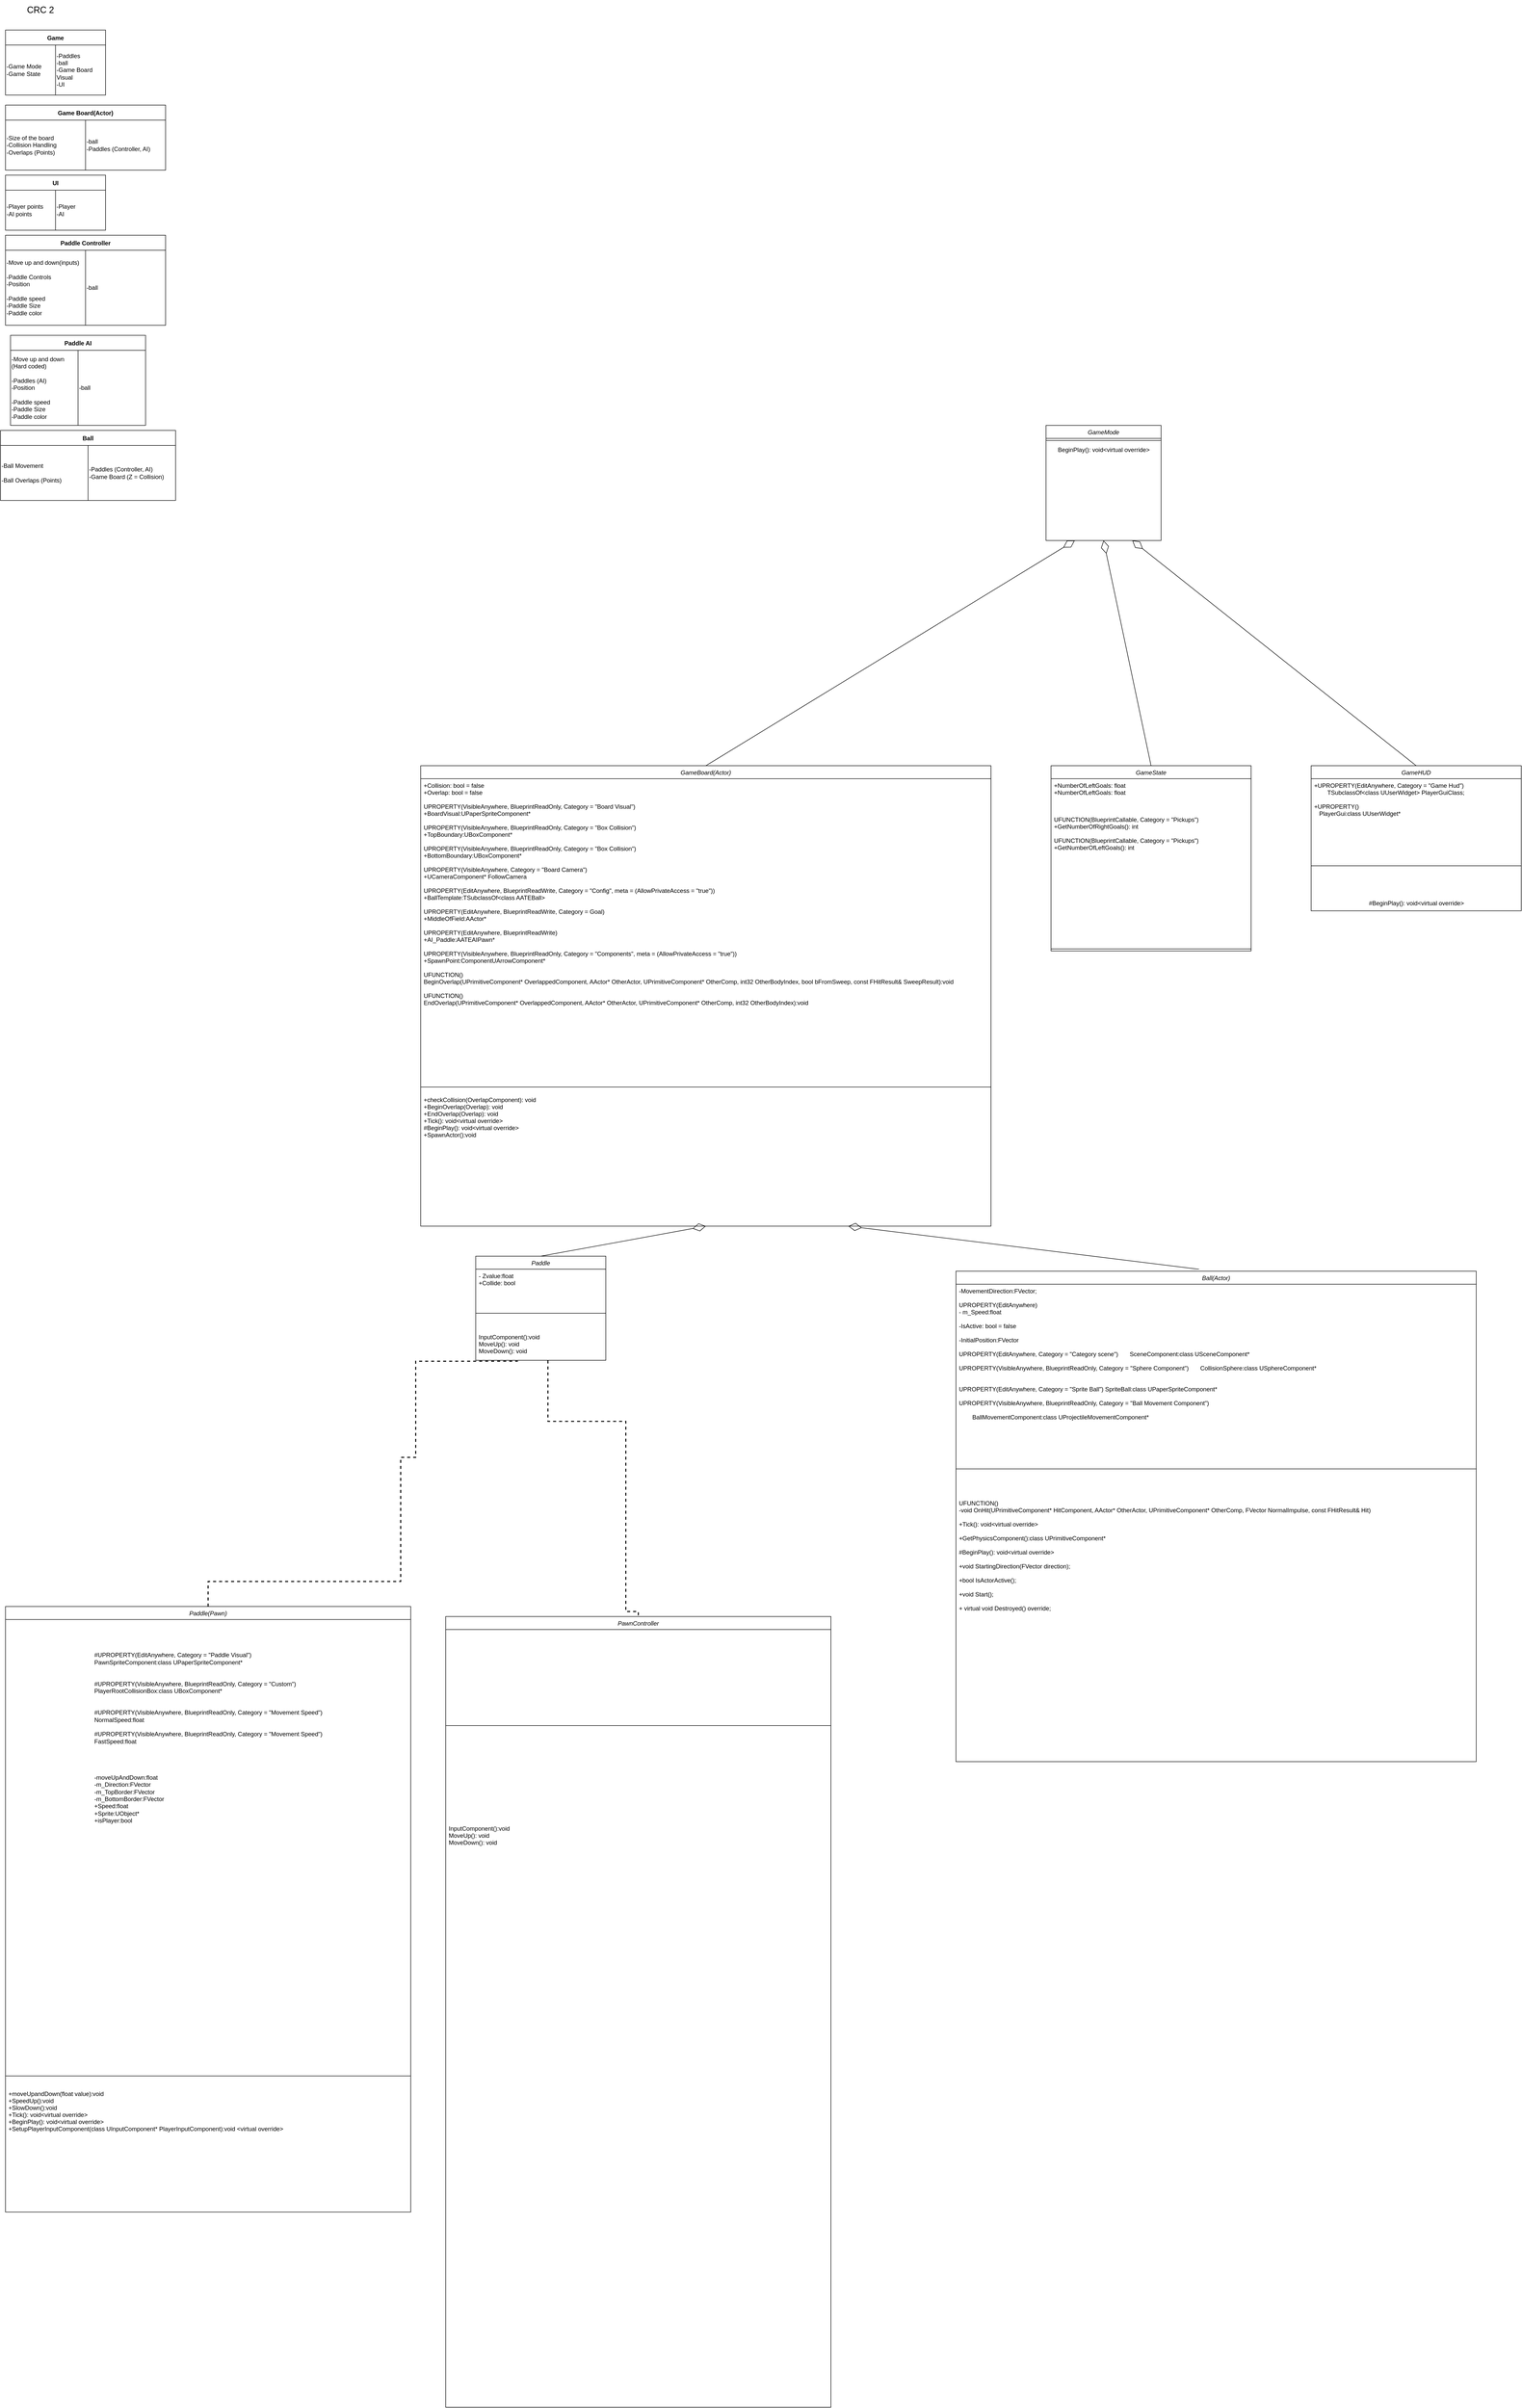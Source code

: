<mxfile version="20.4.0" type="github">
  <diagram id="vy-n99jRlj0DZZzAviXQ" name="Page-1">
    <mxGraphModel dx="3089" dy="3013" grid="1" gridSize="10" guides="1" tooltips="1" connect="1" arrows="1" fold="1" page="1" pageScale="1" pageWidth="850" pageHeight="1100" math="0" shadow="0">
      <root>
        <mxCell id="0" />
        <mxCell id="1" parent="0" />
        <mxCell id="S9F-XMVvzlmzRAk4elvI-77" value="UI" style="shape=table;startSize=30;container=1;collapsible=0;childLayout=tableLayout;fontStyle=1;align=center;" parent="1" vertex="1">
          <mxGeometry x="-1580" y="-1790" width="200" height="110" as="geometry" />
        </mxCell>
        <mxCell id="S9F-XMVvzlmzRAk4elvI-78" value="" style="shape=tableRow;horizontal=0;startSize=0;swimlaneHead=0;swimlaneBody=0;top=0;left=0;bottom=0;right=0;collapsible=0;dropTarget=0;fillColor=none;points=[[0,0.5],[1,0.5]];portConstraint=eastwest;" parent="S9F-XMVvzlmzRAk4elvI-77" vertex="1">
          <mxGeometry y="30" width="200" height="80" as="geometry" />
        </mxCell>
        <mxCell id="S9F-XMVvzlmzRAk4elvI-79" value="-Player points&lt;br&gt;-AI points" style="shape=partialRectangle;html=1;whiteSpace=wrap;connectable=0;fillColor=none;top=0;left=0;bottom=0;right=0;overflow=hidden;align=left;" parent="S9F-XMVvzlmzRAk4elvI-78" vertex="1">
          <mxGeometry width="100" height="80" as="geometry">
            <mxRectangle width="100" height="80" as="alternateBounds" />
          </mxGeometry>
        </mxCell>
        <mxCell id="S9F-XMVvzlmzRAk4elvI-80" value="-Player&lt;br&gt;-AI" style="shape=partialRectangle;html=1;whiteSpace=wrap;connectable=0;fillColor=none;top=0;left=0;bottom=0;right=0;overflow=hidden;align=left;" parent="S9F-XMVvzlmzRAk4elvI-78" vertex="1">
          <mxGeometry x="100" width="100" height="80" as="geometry">
            <mxRectangle width="100" height="80" as="alternateBounds" />
          </mxGeometry>
        </mxCell>
        <mxCell id="wct7M5iR1ZtNBikZ0VYV-1" value="Paddle Controller" style="shape=table;startSize=30;container=1;collapsible=0;childLayout=tableLayout;fontStyle=1;align=center;" parent="1" vertex="1">
          <mxGeometry x="-1580" y="-1670" width="320" height="180" as="geometry" />
        </mxCell>
        <mxCell id="wct7M5iR1ZtNBikZ0VYV-2" value="" style="shape=tableRow;horizontal=0;startSize=0;swimlaneHead=0;swimlaneBody=0;top=0;left=0;bottom=0;right=0;collapsible=0;dropTarget=0;fillColor=none;points=[[0,0.5],[1,0.5]];portConstraint=eastwest;" parent="wct7M5iR1ZtNBikZ0VYV-1" vertex="1">
          <mxGeometry y="30" width="320" height="150" as="geometry" />
        </mxCell>
        <mxCell id="wct7M5iR1ZtNBikZ0VYV-3" value="-Move up and down(inputs)&lt;br&gt;&lt;br&gt;-Paddle Controls&lt;br&gt;-Position&lt;br&gt;&lt;br&gt;-Paddle speed&lt;br&gt;-Paddle Size&lt;br&gt;-Paddle color" style="shape=partialRectangle;html=1;whiteSpace=wrap;connectable=0;fillColor=none;top=0;left=0;bottom=0;right=0;overflow=hidden;align=left;" parent="wct7M5iR1ZtNBikZ0VYV-2" vertex="1">
          <mxGeometry width="160" height="150" as="geometry">
            <mxRectangle width="160" height="150" as="alternateBounds" />
          </mxGeometry>
        </mxCell>
        <mxCell id="wct7M5iR1ZtNBikZ0VYV-4" value="-ball&lt;br&gt;" style="shape=partialRectangle;html=1;whiteSpace=wrap;connectable=0;fillColor=none;top=0;left=0;bottom=0;right=0;overflow=hidden;align=left;" parent="wct7M5iR1ZtNBikZ0VYV-2" vertex="1">
          <mxGeometry x="160" width="160" height="150" as="geometry">
            <mxRectangle width="160" height="150" as="alternateBounds" />
          </mxGeometry>
        </mxCell>
        <mxCell id="wct7M5iR1ZtNBikZ0VYV-6" value="Game" style="shape=table;startSize=30;container=1;collapsible=0;childLayout=tableLayout;fontStyle=1;align=center;" parent="1" vertex="1">
          <mxGeometry x="-1580" y="-2080" width="200" height="130" as="geometry" />
        </mxCell>
        <mxCell id="wct7M5iR1ZtNBikZ0VYV-7" value="" style="shape=tableRow;horizontal=0;startSize=0;swimlaneHead=0;swimlaneBody=0;top=0;left=0;bottom=0;right=0;collapsible=0;dropTarget=0;fillColor=none;points=[[0,0.5],[1,0.5]];portConstraint=eastwest;" parent="wct7M5iR1ZtNBikZ0VYV-6" vertex="1">
          <mxGeometry y="30" width="200" height="100" as="geometry" />
        </mxCell>
        <mxCell id="wct7M5iR1ZtNBikZ0VYV-8" value="-Game Mode&lt;br&gt;-Game State" style="shape=partialRectangle;html=1;whiteSpace=wrap;connectable=0;fillColor=none;top=0;left=0;bottom=0;right=0;overflow=hidden;align=left;" parent="wct7M5iR1ZtNBikZ0VYV-7" vertex="1">
          <mxGeometry width="100" height="100" as="geometry">
            <mxRectangle width="100" height="100" as="alternateBounds" />
          </mxGeometry>
        </mxCell>
        <mxCell id="wct7M5iR1ZtNBikZ0VYV-9" value="-Paddles&lt;br&gt;-ball&lt;br&gt;-Game Board Visual&lt;br&gt;-UI" style="shape=partialRectangle;html=1;whiteSpace=wrap;connectable=0;fillColor=none;top=0;left=0;bottom=0;right=0;overflow=hidden;align=left;" parent="wct7M5iR1ZtNBikZ0VYV-7" vertex="1">
          <mxGeometry x="100" width="100" height="100" as="geometry">
            <mxRectangle width="100" height="100" as="alternateBounds" />
          </mxGeometry>
        </mxCell>
        <mxCell id="wct7M5iR1ZtNBikZ0VYV-10" value="Ball" style="shape=table;startSize=30;container=1;collapsible=0;childLayout=tableLayout;fontStyle=1;align=center;" parent="1" vertex="1">
          <mxGeometry x="-1590" y="-1280" width="350" height="140" as="geometry" />
        </mxCell>
        <mxCell id="wct7M5iR1ZtNBikZ0VYV-11" value="" style="shape=tableRow;horizontal=0;startSize=0;swimlaneHead=0;swimlaneBody=0;top=0;left=0;bottom=0;right=0;collapsible=0;dropTarget=0;fillColor=none;points=[[0,0.5],[1,0.5]];portConstraint=eastwest;" parent="wct7M5iR1ZtNBikZ0VYV-10" vertex="1">
          <mxGeometry y="30" width="350" height="110" as="geometry" />
        </mxCell>
        <mxCell id="wct7M5iR1ZtNBikZ0VYV-12" value="-Ball Movement&lt;br&gt;&lt;br&gt;-Ball Overlaps (Points)" style="shape=partialRectangle;html=1;whiteSpace=wrap;connectable=0;fillColor=none;top=0;left=0;bottom=0;right=0;overflow=hidden;align=left;" parent="wct7M5iR1ZtNBikZ0VYV-11" vertex="1">
          <mxGeometry width="175" height="110" as="geometry">
            <mxRectangle width="175" height="110" as="alternateBounds" />
          </mxGeometry>
        </mxCell>
        <mxCell id="wct7M5iR1ZtNBikZ0VYV-13" value="-Paddles (Controller, AI)&lt;br&gt;-Game Board (Z = Collision)&amp;nbsp; &amp;nbsp;&amp;nbsp;" style="shape=partialRectangle;html=1;whiteSpace=wrap;connectable=0;fillColor=none;top=0;left=0;bottom=0;right=0;overflow=hidden;align=left;" parent="wct7M5iR1ZtNBikZ0VYV-11" vertex="1">
          <mxGeometry x="175" width="175" height="110" as="geometry">
            <mxRectangle width="175" height="110" as="alternateBounds" />
          </mxGeometry>
        </mxCell>
        <mxCell id="wct7M5iR1ZtNBikZ0VYV-17" value="&lt;font style=&quot;font-size: 18px;&quot;&gt;CRC 2&lt;/font&gt;" style="text;html=1;strokeColor=none;fillColor=none;align=center;verticalAlign=middle;whiteSpace=wrap;rounded=0;" parent="1" vertex="1">
          <mxGeometry x="-1540" y="-2140" width="60" height="40" as="geometry" />
        </mxCell>
        <mxCell id="HIKSgtKW2biYpnhDnhFu-5" value="Game Board(Actor)" style="shape=table;startSize=30;container=1;collapsible=0;childLayout=tableLayout;fontStyle=1;align=center;" parent="1" vertex="1">
          <mxGeometry x="-1580" y="-1930" width="320" height="130" as="geometry" />
        </mxCell>
        <mxCell id="HIKSgtKW2biYpnhDnhFu-6" value="" style="shape=tableRow;horizontal=0;startSize=0;swimlaneHead=0;swimlaneBody=0;top=0;left=0;bottom=0;right=0;collapsible=0;dropTarget=0;fillColor=none;points=[[0,0.5],[1,0.5]];portConstraint=eastwest;" parent="HIKSgtKW2biYpnhDnhFu-5" vertex="1">
          <mxGeometry y="30" width="320" height="100" as="geometry" />
        </mxCell>
        <mxCell id="HIKSgtKW2biYpnhDnhFu-7" value="-Size of the board&lt;br&gt;-Collision Handling&lt;br&gt;-Overlaps (Points)" style="shape=partialRectangle;html=1;whiteSpace=wrap;connectable=0;fillColor=none;top=0;left=0;bottom=0;right=0;overflow=hidden;align=left;" parent="HIKSgtKW2biYpnhDnhFu-6" vertex="1">
          <mxGeometry width="160" height="100" as="geometry">
            <mxRectangle width="160" height="100" as="alternateBounds" />
          </mxGeometry>
        </mxCell>
        <mxCell id="HIKSgtKW2biYpnhDnhFu-8" value="-ball&lt;br&gt;-Paddles (Controller, AI)" style="shape=partialRectangle;html=1;whiteSpace=wrap;connectable=0;fillColor=none;top=0;left=0;bottom=0;right=0;overflow=hidden;align=left;" parent="HIKSgtKW2biYpnhDnhFu-6" vertex="1">
          <mxGeometry x="160" width="160" height="100" as="geometry">
            <mxRectangle width="160" height="100" as="alternateBounds" />
          </mxGeometry>
        </mxCell>
        <mxCell id="HIKSgtKW2biYpnhDnhFu-9" value="Paddle AI" style="shape=table;startSize=30;container=1;collapsible=0;childLayout=tableLayout;fontStyle=1;align=center;" parent="1" vertex="1">
          <mxGeometry x="-1570" y="-1470" width="270" height="180" as="geometry" />
        </mxCell>
        <mxCell id="HIKSgtKW2biYpnhDnhFu-10" value="" style="shape=tableRow;horizontal=0;startSize=0;swimlaneHead=0;swimlaneBody=0;top=0;left=0;bottom=0;right=0;collapsible=0;dropTarget=0;fillColor=none;points=[[0,0.5],[1,0.5]];portConstraint=eastwest;" parent="HIKSgtKW2biYpnhDnhFu-9" vertex="1">
          <mxGeometry y="30" width="270" height="150" as="geometry" />
        </mxCell>
        <mxCell id="HIKSgtKW2biYpnhDnhFu-11" value="-Move up and down (Hard coded)&lt;br&gt;&lt;br&gt;-Paddles (AI)&lt;br&gt;-Position&lt;br&gt;&lt;br&gt;-Paddle speed&lt;br&gt;-Paddle Size&lt;br&gt;-Paddle color" style="shape=partialRectangle;html=1;whiteSpace=wrap;connectable=0;fillColor=none;top=0;left=0;bottom=0;right=0;overflow=hidden;align=left;" parent="HIKSgtKW2biYpnhDnhFu-10" vertex="1">
          <mxGeometry width="135" height="150" as="geometry">
            <mxRectangle width="135" height="150" as="alternateBounds" />
          </mxGeometry>
        </mxCell>
        <mxCell id="HIKSgtKW2biYpnhDnhFu-12" value="-ball&lt;br&gt;" style="shape=partialRectangle;html=1;whiteSpace=wrap;connectable=0;fillColor=none;top=0;left=0;bottom=0;right=0;overflow=hidden;align=left;" parent="HIKSgtKW2biYpnhDnhFu-10" vertex="1">
          <mxGeometry x="135" width="135" height="150" as="geometry">
            <mxRectangle width="135" height="150" as="alternateBounds" />
          </mxGeometry>
        </mxCell>
        <mxCell id="HIKSgtKW2biYpnhDnhFu-13" value="GameMode" style="swimlane;fontStyle=2;align=center;verticalAlign=top;childLayout=stackLayout;horizontal=1;startSize=26;horizontalStack=0;resizeParent=1;resizeLast=0;collapsible=1;marginBottom=0;rounded=0;shadow=0;strokeWidth=1;" parent="1" vertex="1">
          <mxGeometry x="500" y="-1290" width="230" height="230" as="geometry">
            <mxRectangle x="230" y="140" width="160" height="26" as="alternateBounds" />
          </mxGeometry>
        </mxCell>
        <mxCell id="HIKSgtKW2biYpnhDnhFu-15" value="" style="line;html=1;strokeWidth=1;align=left;verticalAlign=middle;spacingTop=-1;spacingLeft=3;spacingRight=3;rotatable=0;labelPosition=right;points=[];portConstraint=eastwest;" parent="HIKSgtKW2biYpnhDnhFu-13" vertex="1">
          <mxGeometry y="26" width="230" height="8" as="geometry" />
        </mxCell>
        <mxCell id="4C_h5RjmHNWnb4WyAwv6-3" value="BeginPlay(): void&amp;lt;virtual override&amp;gt;" style="text;html=1;align=center;verticalAlign=middle;resizable=0;points=[];autosize=1;strokeColor=none;fillColor=none;" parent="HIKSgtKW2biYpnhDnhFu-13" vertex="1">
          <mxGeometry y="34" width="230" height="30" as="geometry" />
        </mxCell>
        <mxCell id="HIKSgtKW2biYpnhDnhFu-30" value="GameBoard(Actor)" style="swimlane;fontStyle=2;align=center;verticalAlign=top;childLayout=stackLayout;horizontal=1;startSize=26;horizontalStack=0;resizeParent=1;resizeLast=0;collapsible=1;marginBottom=0;rounded=0;shadow=0;strokeWidth=1;" parent="1" vertex="1">
          <mxGeometry x="-750" y="-610" width="1140" height="920" as="geometry">
            <mxRectangle x="230" y="140" width="160" height="26" as="alternateBounds" />
          </mxGeometry>
        </mxCell>
        <mxCell id="HIKSgtKW2biYpnhDnhFu-31" value="+Collision: bool = false&#xa;+Overlap: bool = false&#xa;&#xa;UPROPERTY(VisibleAnywhere, BlueprintReadOnly, Category = &quot;Board Visual&quot;)&#xa;+BoardVisual:UPaperSpriteComponent*&#xa;&#xa;	UPROPERTY(VisibleAnywhere, BlueprintReadOnly, Category = &quot;Box Collision&quot;)&#xa;+TopBoundary:UBoxComponent*&#xa;&#xa;	UPROPERTY(VisibleAnywhere, BlueprintReadOnly, Category = &quot;Box Collision&quot;)&#xa;+BottomBoundary:UBoxComponent*&#xa;&#xa;	UPROPERTY(VisibleAnywhere, Category = &quot;Board Camera&quot;)&#xa;+UCameraComponent* FollowCamera&#xa;&#xa;	UPROPERTY(EditAnywhere, BlueprintReadWrite, Category = &quot;Config&quot;, meta = (AllowPrivateAccess = &quot;true&quot;))&#xa;+BallTemplate:TSubclassOf&lt;class AATEBall&gt; &#xa;&#xa;	UPROPERTY(EditAnywhere, BlueprintReadWrite, Category = Goal)&#xa;+MiddleOfField:AActor* &#xa;&#xa;	UPROPERTY(EditAnywhere, BlueprintReadWrite)&#xa;+AI_Paddle:AATEAIPawn*&#xa;&#xa;	UPROPERTY(VisibleAnywhere, BlueprintReadOnly, Category = &quot;Components&quot;, meta = (AllowPrivateAccess = &quot;true&quot;))&#xa;+SpawnPoint:ComponentUArrowComponent*&#xa;&#xa;UFUNCTION()&#xa;BeginOverlap(UPrimitiveComponent* OverlappedComponent, AActor* OtherActor, UPrimitiveComponent* OtherComp, int32 OtherBodyIndex, bool bFromSweep, const FHitResult&amp; SweepResult):void &#xa;	&#xa;	UFUNCTION()&#xa;EndOverlap(UPrimitiveComponent* OverlappedComponent, AActor* OtherActor, UPrimitiveComponent* OtherComp, int32 OtherBodyIndex):void " style="text;align=left;verticalAlign=top;spacingLeft=4;spacingRight=4;overflow=hidden;rotatable=0;points=[[0,0.5],[1,0.5]];portConstraint=eastwest;" parent="HIKSgtKW2biYpnhDnhFu-30" vertex="1">
          <mxGeometry y="26" width="1140" height="604" as="geometry" />
        </mxCell>
        <mxCell id="HIKSgtKW2biYpnhDnhFu-32" value="" style="line;html=1;strokeWidth=1;align=left;verticalAlign=middle;spacingTop=-1;spacingLeft=3;spacingRight=3;rotatable=0;labelPosition=right;points=[];portConstraint=eastwest;" parent="HIKSgtKW2biYpnhDnhFu-30" vertex="1">
          <mxGeometry y="630" width="1140" height="24" as="geometry" />
        </mxCell>
        <mxCell id="HIKSgtKW2biYpnhDnhFu-33" value="+checkCollision(OverlapComponent): void&#xa;+BeginOverlap(Overlap): void&#xa;+EndOverlap(Overlap): void&#xa;+Tick(): void&lt;virtual override&gt;&#xa;#BeginPlay(): void&lt;virtual override&gt;&#xa;+SpawnActor():void" style="text;align=left;verticalAlign=top;spacingLeft=4;spacingRight=4;overflow=hidden;rotatable=0;points=[[0,0.5],[1,0.5]];portConstraint=eastwest;" parent="HIKSgtKW2biYpnhDnhFu-30" vertex="1">
          <mxGeometry y="654" width="1140" height="150" as="geometry" />
        </mxCell>
        <mxCell id="HIKSgtKW2biYpnhDnhFu-34" value="GameHUD" style="swimlane;fontStyle=2;align=center;verticalAlign=top;childLayout=stackLayout;horizontal=1;startSize=26;horizontalStack=0;resizeParent=1;resizeLast=0;collapsible=1;marginBottom=0;rounded=0;shadow=0;strokeWidth=1;" parent="1" vertex="1">
          <mxGeometry x="1030" y="-610" width="420" height="290" as="geometry">
            <mxRectangle x="230" y="140" width="160" height="26" as="alternateBounds" />
          </mxGeometry>
        </mxCell>
        <mxCell id="HIKSgtKW2biYpnhDnhFu-35" value="+UPROPERTY(EditAnywhere, Category = &quot;Game Hud&quot;)&#xa;        TSubclassOf&lt;class UUserWidget&gt; PlayerGuiClass;&#xa;       &#xa;+UPROPERTY()&#xa;   PlayerGui:class UUserWidget* " style="text;align=left;verticalAlign=top;spacingLeft=4;spacingRight=4;overflow=hidden;rotatable=0;points=[[0,0.5],[1,0.5]];portConstraint=eastwest;" parent="HIKSgtKW2biYpnhDnhFu-34" vertex="1">
          <mxGeometry y="26" width="420" height="114" as="geometry" />
        </mxCell>
        <mxCell id="HIKSgtKW2biYpnhDnhFu-36" value="" style="line;html=1;strokeWidth=1;align=left;verticalAlign=middle;spacingTop=-1;spacingLeft=3;spacingRight=3;rotatable=0;labelPosition=right;points=[];portConstraint=eastwest;" parent="HIKSgtKW2biYpnhDnhFu-34" vertex="1">
          <mxGeometry y="140" width="420" height="120" as="geometry" />
        </mxCell>
        <mxCell id="EQ2e5LT56-1fLN_2VHPu-2" value="&lt;span style=&quot;text-align: left;&quot;&gt;#BeginPlay(): void&amp;lt;virtual override&amp;gt;&lt;/span&gt;" style="text;html=1;align=center;verticalAlign=middle;resizable=0;points=[];autosize=1;strokeColor=none;fillColor=none;" vertex="1" parent="HIKSgtKW2biYpnhDnhFu-34">
          <mxGeometry y="260" width="420" height="30" as="geometry" />
        </mxCell>
        <mxCell id="HIKSgtKW2biYpnhDnhFu-46" value="Paddle(Pawn)" style="swimlane;fontStyle=2;align=center;verticalAlign=top;childLayout=stackLayout;horizontal=1;startSize=26;horizontalStack=0;resizeParent=1;resizeLast=0;collapsible=1;marginBottom=0;rounded=0;shadow=0;strokeWidth=1;" parent="1" vertex="1">
          <mxGeometry x="-1580" y="1070" width="810" height="1210" as="geometry">
            <mxRectangle x="230" y="140" width="160" height="26" as="alternateBounds" />
          </mxGeometry>
        </mxCell>
        <mxCell id="EQ2e5LT56-1fLN_2VHPu-3" value="&lt;div&gt;&lt;br&gt;&lt;/div&gt;&lt;div&gt;&lt;br&gt;&lt;/div&gt;&lt;div&gt;&lt;br&gt;&lt;/div&gt;&lt;div&gt;&lt;br&gt;&lt;/div&gt;&lt;div style=&quot;text-align: left;&quot;&gt;#UPROPERTY(EditAnywhere, Category = &quot;Paddle Visual&quot;)&lt;/div&gt;&lt;div style=&quot;text-align: left;&quot;&gt;&lt;span style=&quot;background-color: initial;&quot;&gt;PawnSpriteComponent:&lt;/span&gt;&lt;span style=&quot;background-color: initial;&quot;&gt;class UPaperSpriteComponent*&amp;nbsp;&lt;/span&gt;&lt;/div&gt;&lt;div style=&quot;text-align: left;&quot;&gt;&lt;br&gt;&lt;/div&gt;&lt;div style=&quot;text-align: left;&quot;&gt;&lt;br&gt;&lt;/div&gt;&lt;div style=&quot;text-align: left;&quot;&gt;&lt;span style=&quot;&quot;&gt;&lt;/span&gt;#UPROPERTY(VisibleAnywhere, BlueprintReadOnly, Category = &quot;Custom&quot;)&lt;/div&gt;&lt;div style=&quot;text-align: left;&quot;&gt;&lt;span style=&quot;background-color: initial;&quot;&gt;PlayerRootCollisionBox:&lt;/span&gt;&lt;span style=&quot;background-color: initial;&quot;&gt;class UBoxComponent*&amp;nbsp;&lt;/span&gt;&lt;/div&gt;&lt;div style=&quot;text-align: left;&quot;&gt;&lt;br&gt;&lt;/div&gt;&lt;div style=&quot;text-align: left;&quot;&gt;&lt;br&gt;&lt;/div&gt;&lt;div style=&quot;text-align: left;&quot;&gt;&lt;span style=&quot;&quot;&gt;&lt;/span&gt;#UPROPERTY(VisibleAnywhere, BlueprintReadOnly, Category = &quot;Movement Speed&quot;)&lt;/div&gt;&lt;div style=&quot;text-align: left;&quot;&gt;&lt;span style=&quot;background-color: initial;&quot;&gt;NormalSpeed:&lt;/span&gt;&lt;span style=&quot;background-color: initial;&quot;&gt;float&amp;nbsp;&lt;/span&gt;&lt;/div&gt;&lt;div style=&quot;text-align: left;&quot;&gt;&lt;br&gt;&lt;/div&gt;&lt;div style=&quot;text-align: left;&quot;&gt;&lt;span style=&quot;&quot;&gt;&lt;/span&gt;#UPROPERTY(VisibleAnywhere, BlueprintReadOnly, Category = &quot;Movement Speed&quot;)&lt;/div&gt;&lt;div style=&quot;text-align: left;&quot;&gt;&lt;span style=&quot;background-color: initial;&quot;&gt;FastSpeed:&lt;/span&gt;&lt;span style=&quot;background-color: initial;&quot;&gt;float&lt;/span&gt;&lt;/div&gt;&lt;div style=&quot;text-align: left;&quot;&gt;&lt;br&gt;&lt;/div&gt;&lt;span style=&quot;background-color: initial;&quot;&gt;&lt;div style=&quot;text-align: left;&quot;&gt;&lt;br&gt;&lt;/div&gt;&lt;div style=&quot;text-align: left;&quot;&gt;&lt;br&gt;&lt;/div&gt;&lt;div style=&quot;text-align: left;&quot;&gt;&lt;br&gt;&lt;/div&gt;&lt;/span&gt;&lt;div style=&quot;text-align: left;&quot;&gt;&lt;span style=&quot;background-color: initial;&quot;&gt;-moveUpAndDown:&lt;/span&gt;&lt;span style=&quot;background-color: initial;&quot;&gt;float&amp;nbsp;&lt;/span&gt;&lt;/div&gt;&lt;span style=&quot;background-color: initial;&quot;&gt;&lt;div&gt;&lt;span style=&quot;&quot;&gt;	&lt;/span&gt;&lt;/div&gt;&lt;/span&gt;&lt;div style=&quot;text-align: left;&quot;&gt;&lt;span style=&quot;background-color: initial;&quot;&gt;-m_Direction:&lt;/span&gt;&lt;span style=&quot;background-color: initial;&quot;&gt;FVector&amp;nbsp;&lt;/span&gt;&lt;/div&gt;&lt;div style=&quot;text-align: left;&quot;&gt;&lt;span style=&quot;background-color: initial;&quot;&gt;-m_TopBorder:&lt;/span&gt;&lt;span style=&quot;background-color: initial;&quot;&gt;FVector&amp;nbsp;&lt;/span&gt;&lt;/div&gt;&lt;div style=&quot;text-align: left;&quot;&gt;&lt;span style=&quot;background-color: initial;&quot;&gt;-m_BottomBorder:&lt;/span&gt;&lt;span style=&quot;background-color: initial;&quot;&gt;FVector&lt;/span&gt;&lt;/div&gt;&lt;div style=&quot;text-align: left;&quot;&gt;+Speed:float&lt;/div&gt;&lt;div style=&quot;text-align: left;&quot;&gt;&lt;span style=&quot;background-color: initial;&quot;&gt;&lt;/span&gt;&lt;span style=&quot;background-color: initial;&quot;&gt;+Sprite:UObject*&lt;/span&gt;&lt;/div&gt;&lt;div style=&quot;text-align: left;&quot;&gt;&lt;span style=&quot;background-color: initial;&quot;&gt;+isPlayer:bool&lt;/span&gt;&lt;/div&gt;&lt;span style=&quot;background-color: initial;&quot;&gt;&lt;br&gt;&lt;br&gt;&lt;br&gt;&lt;br&gt;&lt;br&gt;&lt;br&gt;&lt;br&gt;&lt;br&gt;&lt;br&gt;&lt;br&gt;&lt;br&gt;&lt;br&gt;&lt;br&gt;&lt;br&gt;&lt;br&gt;&lt;br&gt;&lt;br&gt;&lt;br&gt;&lt;br&gt;&lt;br&gt;&lt;br&gt;&lt;br&gt;&lt;br&gt;&lt;br&gt;&lt;br&gt;&lt;br&gt;&lt;br&gt;&lt;br&gt;&lt;br&gt;&lt;br&gt;&lt;br&gt;&lt;br&gt;&amp;nbsp;&lt;/span&gt;" style="text;html=1;align=center;verticalAlign=middle;resizable=0;points=[];autosize=1;strokeColor=none;fillColor=none;" vertex="1" parent="HIKSgtKW2biYpnhDnhFu-46">
          <mxGeometry y="26" width="810" height="890" as="geometry" />
        </mxCell>
        <mxCell id="HIKSgtKW2biYpnhDnhFu-48" value="" style="line;html=1;strokeWidth=1;align=left;verticalAlign=middle;spacingTop=-1;spacingLeft=3;spacingRight=3;rotatable=0;labelPosition=right;points=[];portConstraint=eastwest;" parent="HIKSgtKW2biYpnhDnhFu-46" vertex="1">
          <mxGeometry y="916" width="810" height="44" as="geometry" />
        </mxCell>
        <mxCell id="HIKSgtKW2biYpnhDnhFu-49" value="+moveUpandDown(float value):void &#xa;+SpeedUp():void &#xa;+SlowDown():void&#xa;+Tick(): void&lt;virtual override&gt;&#xa;+BeginPlay(): void&lt;virtual override&gt;&#xa;+SetupPlayerInputComponent(class UInputComponent* PlayerInputComponent):void &lt;virtual override&gt;&#xa;&#xa;&#xa; " style="text;align=left;verticalAlign=top;spacingLeft=4;spacingRight=4;overflow=hidden;rotatable=0;points=[[0,0.5],[1,0.5]];portConstraint=eastwest;" parent="HIKSgtKW2biYpnhDnhFu-46" vertex="1">
          <mxGeometry y="960" width="810" height="220" as="geometry" />
        </mxCell>
        <mxCell id="HIKSgtKW2biYpnhDnhFu-50" value="Ball(Actor)" style="swimlane;fontStyle=2;align=center;verticalAlign=top;childLayout=stackLayout;horizontal=1;startSize=26;horizontalStack=0;resizeParent=1;resizeLast=0;collapsible=1;marginBottom=0;rounded=0;shadow=0;strokeWidth=1;" parent="1" vertex="1">
          <mxGeometry x="320" y="400" width="1040" height="980" as="geometry">
            <mxRectangle x="230" y="140" width="160" height="26" as="alternateBounds" />
          </mxGeometry>
        </mxCell>
        <mxCell id="HIKSgtKW2biYpnhDnhFu-51" value="-MovementDirection:FVector;&#xa;&#xa;UPROPERTY(EditAnywhere)&#xa;- m_Speed:float&#xa;&#xa;-IsActive: bool = false&#xa;&#xa;-InitialPosition:FVector &#xa;&#xa;UPROPERTY(EditAnywhere, Category = &quot;Category scene&quot;)       SceneComponent:class USceneComponent* &#xa;&#xa;UPROPERTY(VisibleAnywhere, BlueprintReadOnly, Category = &quot;Sphere Component&quot;)       CollisionSphere:class USphereComponent* &#xa;&#xa;&#xa;UPROPERTY(EditAnywhere, Category = &quot;Sprite Ball&quot;) SpriteBall:class UPaperSpriteComponent* &#xa;&#xa;UPROPERTY(VisibleAnywhere, BlueprintReadOnly, Category = &quot;Ball Movement Component&quot;)&#xa;&#xa;        BallMovementComponent:class UProjectileMovementComponent* " style="text;align=left;verticalAlign=top;spacingLeft=4;spacingRight=4;overflow=hidden;rotatable=0;points=[[0,0.5],[1,0.5]];portConstraint=eastwest;" parent="HIKSgtKW2biYpnhDnhFu-50" vertex="1">
          <mxGeometry y="26" width="1040" height="314" as="geometry" />
        </mxCell>
        <mxCell id="HIKSgtKW2biYpnhDnhFu-52" value="" style="line;html=1;strokeWidth=1;align=left;verticalAlign=middle;spacingTop=-1;spacingLeft=3;spacingRight=3;rotatable=0;labelPosition=right;points=[];portConstraint=eastwest;" parent="HIKSgtKW2biYpnhDnhFu-50" vertex="1">
          <mxGeometry y="340" width="1040" height="110" as="geometry" />
        </mxCell>
        <mxCell id="HIKSgtKW2biYpnhDnhFu-53" value="UFUNCTION()&#xa;-void OnHit(UPrimitiveComponent* HitComponent, AActor* OtherActor, UPrimitiveComponent* OtherComp, FVector NormalImpulse, const FHitResult&amp; Hit)&#xa;&#xa;+Tick(): void&lt;virtual override&gt;&#xa;&#xa;+GetPhysicsComponent():class UPrimitiveComponent*&#xa;&#xa;#BeginPlay(): void&lt;virtual override&gt;&#xa;&#xa;+void StartingDirection(FVector direction);&#xa;&#xa;+bool IsActorActive();&#xa;&#xa;+void Start();&#xa;&#xa;+ virtual void Destroyed() override;&#xa; " style="text;align=left;verticalAlign=top;spacingLeft=4;spacingRight=4;overflow=hidden;rotatable=0;points=[[0,0.5],[1,0.5]];portConstraint=eastwest;" parent="HIKSgtKW2biYpnhDnhFu-50" vertex="1">
          <mxGeometry y="450" width="1040" height="320" as="geometry" />
        </mxCell>
        <mxCell id="HIKSgtKW2biYpnhDnhFu-61" value="" style="endArrow=diamondThin;endFill=0;endSize=24;html=1;rounded=0;entryX=0.5;entryY=1;entryDx=0;entryDy=0;exitX=0.5;exitY=0;exitDx=0;exitDy=0;" parent="1" source="HIKSgtKW2biYpnhDnhFu-71" target="HIKSgtKW2biYpnhDnhFu-13" edge="1">
          <mxGeometry width="160" relative="1" as="geometry">
            <mxPoint x="520" y="-10" as="sourcePoint" />
            <mxPoint x="830" y="170" as="targetPoint" />
            <Array as="points" />
          </mxGeometry>
        </mxCell>
        <mxCell id="HIKSgtKW2biYpnhDnhFu-71" value="GameState" style="swimlane;fontStyle=2;align=center;verticalAlign=top;childLayout=stackLayout;horizontal=1;startSize=26;horizontalStack=0;resizeParent=1;resizeLast=0;collapsible=1;marginBottom=0;rounded=0;shadow=0;strokeWidth=1;" parent="1" vertex="1">
          <mxGeometry x="510" y="-610" width="400" height="370" as="geometry">
            <mxRectangle x="230" y="140" width="160" height="26" as="alternateBounds" />
          </mxGeometry>
        </mxCell>
        <mxCell id="HIKSgtKW2biYpnhDnhFu-72" value="+NumberOfLeftGoals: float&#xa;+NumberOfLeftGoals: float" style="text;align=left;verticalAlign=top;spacingLeft=4;spacingRight=4;overflow=hidden;rotatable=0;points=[[0,0.5],[1,0.5]];portConstraint=eastwest;" parent="HIKSgtKW2biYpnhDnhFu-71" vertex="1">
          <mxGeometry y="26" width="400" height="54" as="geometry" />
        </mxCell>
        <mxCell id="HIKSgtKW2biYpnhDnhFu-74" value="&#xa;UFUNCTION(BlueprintCallable, Category = &quot;Pickups&quot;)&#xa;+GetNumberOfRightGoals(): int &#xa;&#xa;UFUNCTION(BlueprintCallable, Category = &quot;Pickups&quot;)&#xa;+GetNumberOfLeftGoals(): int " style="text;align=left;verticalAlign=top;spacingLeft=4;spacingRight=4;overflow=hidden;rotatable=0;points=[[0,0.5],[1,0.5]];portConstraint=eastwest;" parent="HIKSgtKW2biYpnhDnhFu-71" vertex="1">
          <mxGeometry y="80" width="400" height="282" as="geometry" />
        </mxCell>
        <mxCell id="HIKSgtKW2biYpnhDnhFu-73" value="" style="line;html=1;strokeWidth=1;align=left;verticalAlign=middle;spacingTop=-1;spacingLeft=3;spacingRight=3;rotatable=0;labelPosition=right;points=[];portConstraint=eastwest;" parent="HIKSgtKW2biYpnhDnhFu-71" vertex="1">
          <mxGeometry y="362" width="400" height="8" as="geometry" />
        </mxCell>
        <mxCell id="HIKSgtKW2biYpnhDnhFu-75" value="" style="endArrow=diamondThin;endFill=0;endSize=24;html=1;rounded=0;exitX=0.5;exitY=0;exitDx=0;exitDy=0;entryX=0.25;entryY=1;entryDx=0;entryDy=0;" parent="1" source="HIKSgtKW2biYpnhDnhFu-30" edge="1" target="HIKSgtKW2biYpnhDnhFu-13">
          <mxGeometry width="160" relative="1" as="geometry">
            <mxPoint x="750" y="240" as="sourcePoint" />
            <mxPoint x="630" y="-540" as="targetPoint" />
            <Array as="points" />
          </mxGeometry>
        </mxCell>
        <mxCell id="HIKSgtKW2biYpnhDnhFu-81" value="" style="endArrow=diamondThin;endFill=0;endSize=24;html=1;rounded=0;exitX=0.5;exitY=0;exitDx=0;exitDy=0;entryX=0.75;entryY=1;entryDx=0;entryDy=0;" parent="1" source="HIKSgtKW2biYpnhDnhFu-34" target="HIKSgtKW2biYpnhDnhFu-13" edge="1">
          <mxGeometry width="160" relative="1" as="geometry">
            <mxPoint x="760" y="250" as="sourcePoint" />
            <mxPoint x="810" y="-242.424" as="targetPoint" />
            <Array as="points" />
          </mxGeometry>
        </mxCell>
        <mxCell id="HIKSgtKW2biYpnhDnhFu-82" value="" style="endArrow=diamondThin;endFill=0;endSize=24;html=1;rounded=0;entryX=0.5;entryY=1;entryDx=0;entryDy=0;exitX=0.5;exitY=0;exitDx=0;exitDy=0;" parent="1" target="HIKSgtKW2biYpnhDnhFu-30" edge="1" source="HIKSgtKW2biYpnhDnhFu-85">
          <mxGeometry width="160" relative="1" as="geometry">
            <mxPoint x="160" y="472.36" as="sourcePoint" />
            <mxPoint x="150" y="380" as="targetPoint" />
            <Array as="points" />
          </mxGeometry>
        </mxCell>
        <mxCell id="HIKSgtKW2biYpnhDnhFu-85" value="Paddle" style="swimlane;fontStyle=2;align=center;verticalAlign=top;childLayout=stackLayout;horizontal=1;startSize=26;horizontalStack=0;resizeParent=1;resizeLast=0;collapsible=1;marginBottom=0;rounded=0;shadow=0;strokeWidth=1;" parent="1" vertex="1">
          <mxGeometry x="-640" y="370" width="260" height="208" as="geometry">
            <mxRectangle x="230" y="140" width="160" height="26" as="alternateBounds" />
          </mxGeometry>
        </mxCell>
        <mxCell id="HIKSgtKW2biYpnhDnhFu-86" value="- Zvalue:float&#xa;+Collide: bool" style="text;align=left;verticalAlign=top;spacingLeft=4;spacingRight=4;overflow=hidden;rotatable=0;points=[[0,0.5],[1,0.5]];portConstraint=eastwest;" parent="HIKSgtKW2biYpnhDnhFu-85" vertex="1">
          <mxGeometry y="26" width="260" height="54" as="geometry" />
        </mxCell>
        <mxCell id="HIKSgtKW2biYpnhDnhFu-87" value="" style="line;html=1;strokeWidth=1;align=left;verticalAlign=middle;spacingTop=-1;spacingLeft=3;spacingRight=3;rotatable=0;labelPosition=right;points=[];portConstraint=eastwest;" parent="HIKSgtKW2biYpnhDnhFu-85" vertex="1">
          <mxGeometry y="80" width="260" height="68" as="geometry" />
        </mxCell>
        <mxCell id="HIKSgtKW2biYpnhDnhFu-88" value="InputComponent():void&#xa;MoveUp(): void&#xa;MoveDown(): void" style="text;align=left;verticalAlign=top;spacingLeft=4;spacingRight=4;overflow=hidden;rotatable=0;points=[[0,0.5],[1,0.5]];portConstraint=eastwest;" parent="HIKSgtKW2biYpnhDnhFu-85" vertex="1">
          <mxGeometry y="148" width="260" height="60" as="geometry" />
        </mxCell>
        <mxCell id="HIKSgtKW2biYpnhDnhFu-92" value="" style="endArrow=none;html=1;edgeStyle=orthogonalEdgeStyle;rounded=0;dashed=1;strokeWidth=2;exitX=0.555;exitY=1.006;exitDx=0;exitDy=0;exitPerimeter=0;entryX=0.5;entryY=0;entryDx=0;entryDy=0;" parent="1" source="HIKSgtKW2biYpnhDnhFu-88" edge="1" target="HIKSgtKW2biYpnhDnhFu-98">
          <mxGeometry relative="1" as="geometry">
            <mxPoint x="160" y="792.36" as="sourcePoint" />
            <mxPoint x="-370" y="1100" as="targetPoint" />
            <Array as="points">
              <mxPoint x="-496" y="700" />
              <mxPoint x="-340" y="700" />
              <mxPoint x="-340" y="1080" />
            </Array>
          </mxGeometry>
        </mxCell>
        <mxCell id="HIKSgtKW2biYpnhDnhFu-95" value="" style="endArrow=none;html=1;edgeStyle=orthogonalEdgeStyle;rounded=0;dashed=1;strokeWidth=2;entryX=0.324;entryY=1.032;entryDx=0;entryDy=0;exitX=0.5;exitY=0;exitDx=0;exitDy=0;entryPerimeter=0;" parent="1" source="HIKSgtKW2biYpnhDnhFu-46" target="HIKSgtKW2biYpnhDnhFu-88" edge="1">
          <mxGeometry relative="1" as="geometry">
            <mxPoint x="-30" y="732.36" as="sourcePoint" />
            <mxPoint x="100.0" y="702.36" as="targetPoint" />
            <Array as="points">
              <mxPoint x="-790" y="1020" />
              <mxPoint x="-790" y="772" />
              <mxPoint x="-760" y="772" />
              <mxPoint x="-760" y="580" />
            </Array>
          </mxGeometry>
        </mxCell>
        <mxCell id="HIKSgtKW2biYpnhDnhFu-98" value="PawnController" style="swimlane;fontStyle=2;align=center;verticalAlign=top;childLayout=stackLayout;horizontal=1;startSize=26;horizontalStack=0;resizeParent=1;resizeLast=0;collapsible=1;marginBottom=0;rounded=0;shadow=0;strokeWidth=1;" parent="1" vertex="1">
          <mxGeometry x="-700" y="1090" width="770" height="1580" as="geometry">
            <mxRectangle x="230" y="140" width="160" height="26" as="alternateBounds" />
          </mxGeometry>
        </mxCell>
        <mxCell id="HIKSgtKW2biYpnhDnhFu-100" value="" style="line;html=1;strokeWidth=1;align=left;verticalAlign=middle;spacingTop=-1;spacingLeft=3;spacingRight=3;rotatable=0;labelPosition=right;points=[];portConstraint=eastwest;" parent="HIKSgtKW2biYpnhDnhFu-98" vertex="1">
          <mxGeometry y="26" width="770" height="384" as="geometry" />
        </mxCell>
        <mxCell id="HIKSgtKW2biYpnhDnhFu-101" value="InputComponent():void&#xa;MoveUp(): void&#xa;MoveDown(): void" style="text;align=left;verticalAlign=top;spacingLeft=4;spacingRight=4;overflow=hidden;rotatable=0;points=[[0,0.5],[1,0.5]];portConstraint=eastwest;strokeWidth=0;" parent="HIKSgtKW2biYpnhDnhFu-98" vertex="1">
          <mxGeometry y="410" width="770" height="60" as="geometry" />
        </mxCell>
        <mxCell id="HIKSgtKW2biYpnhDnhFu-102" value="" style="endArrow=diamondThin;endFill=0;endSize=24;html=1;rounded=0;exitX=0.467;exitY=-0.004;exitDx=0;exitDy=0;exitPerimeter=0;entryX=0.75;entryY=1;entryDx=0;entryDy=0;" parent="1" source="HIKSgtKW2biYpnhDnhFu-50" target="HIKSgtKW2biYpnhDnhFu-30" edge="1">
          <mxGeometry width="160" relative="1" as="geometry">
            <mxPoint x="460" y="434.72" as="sourcePoint" />
            <mxPoint x="320" y="380" as="targetPoint" />
            <Array as="points" />
          </mxGeometry>
        </mxCell>
      </root>
    </mxGraphModel>
  </diagram>
</mxfile>
